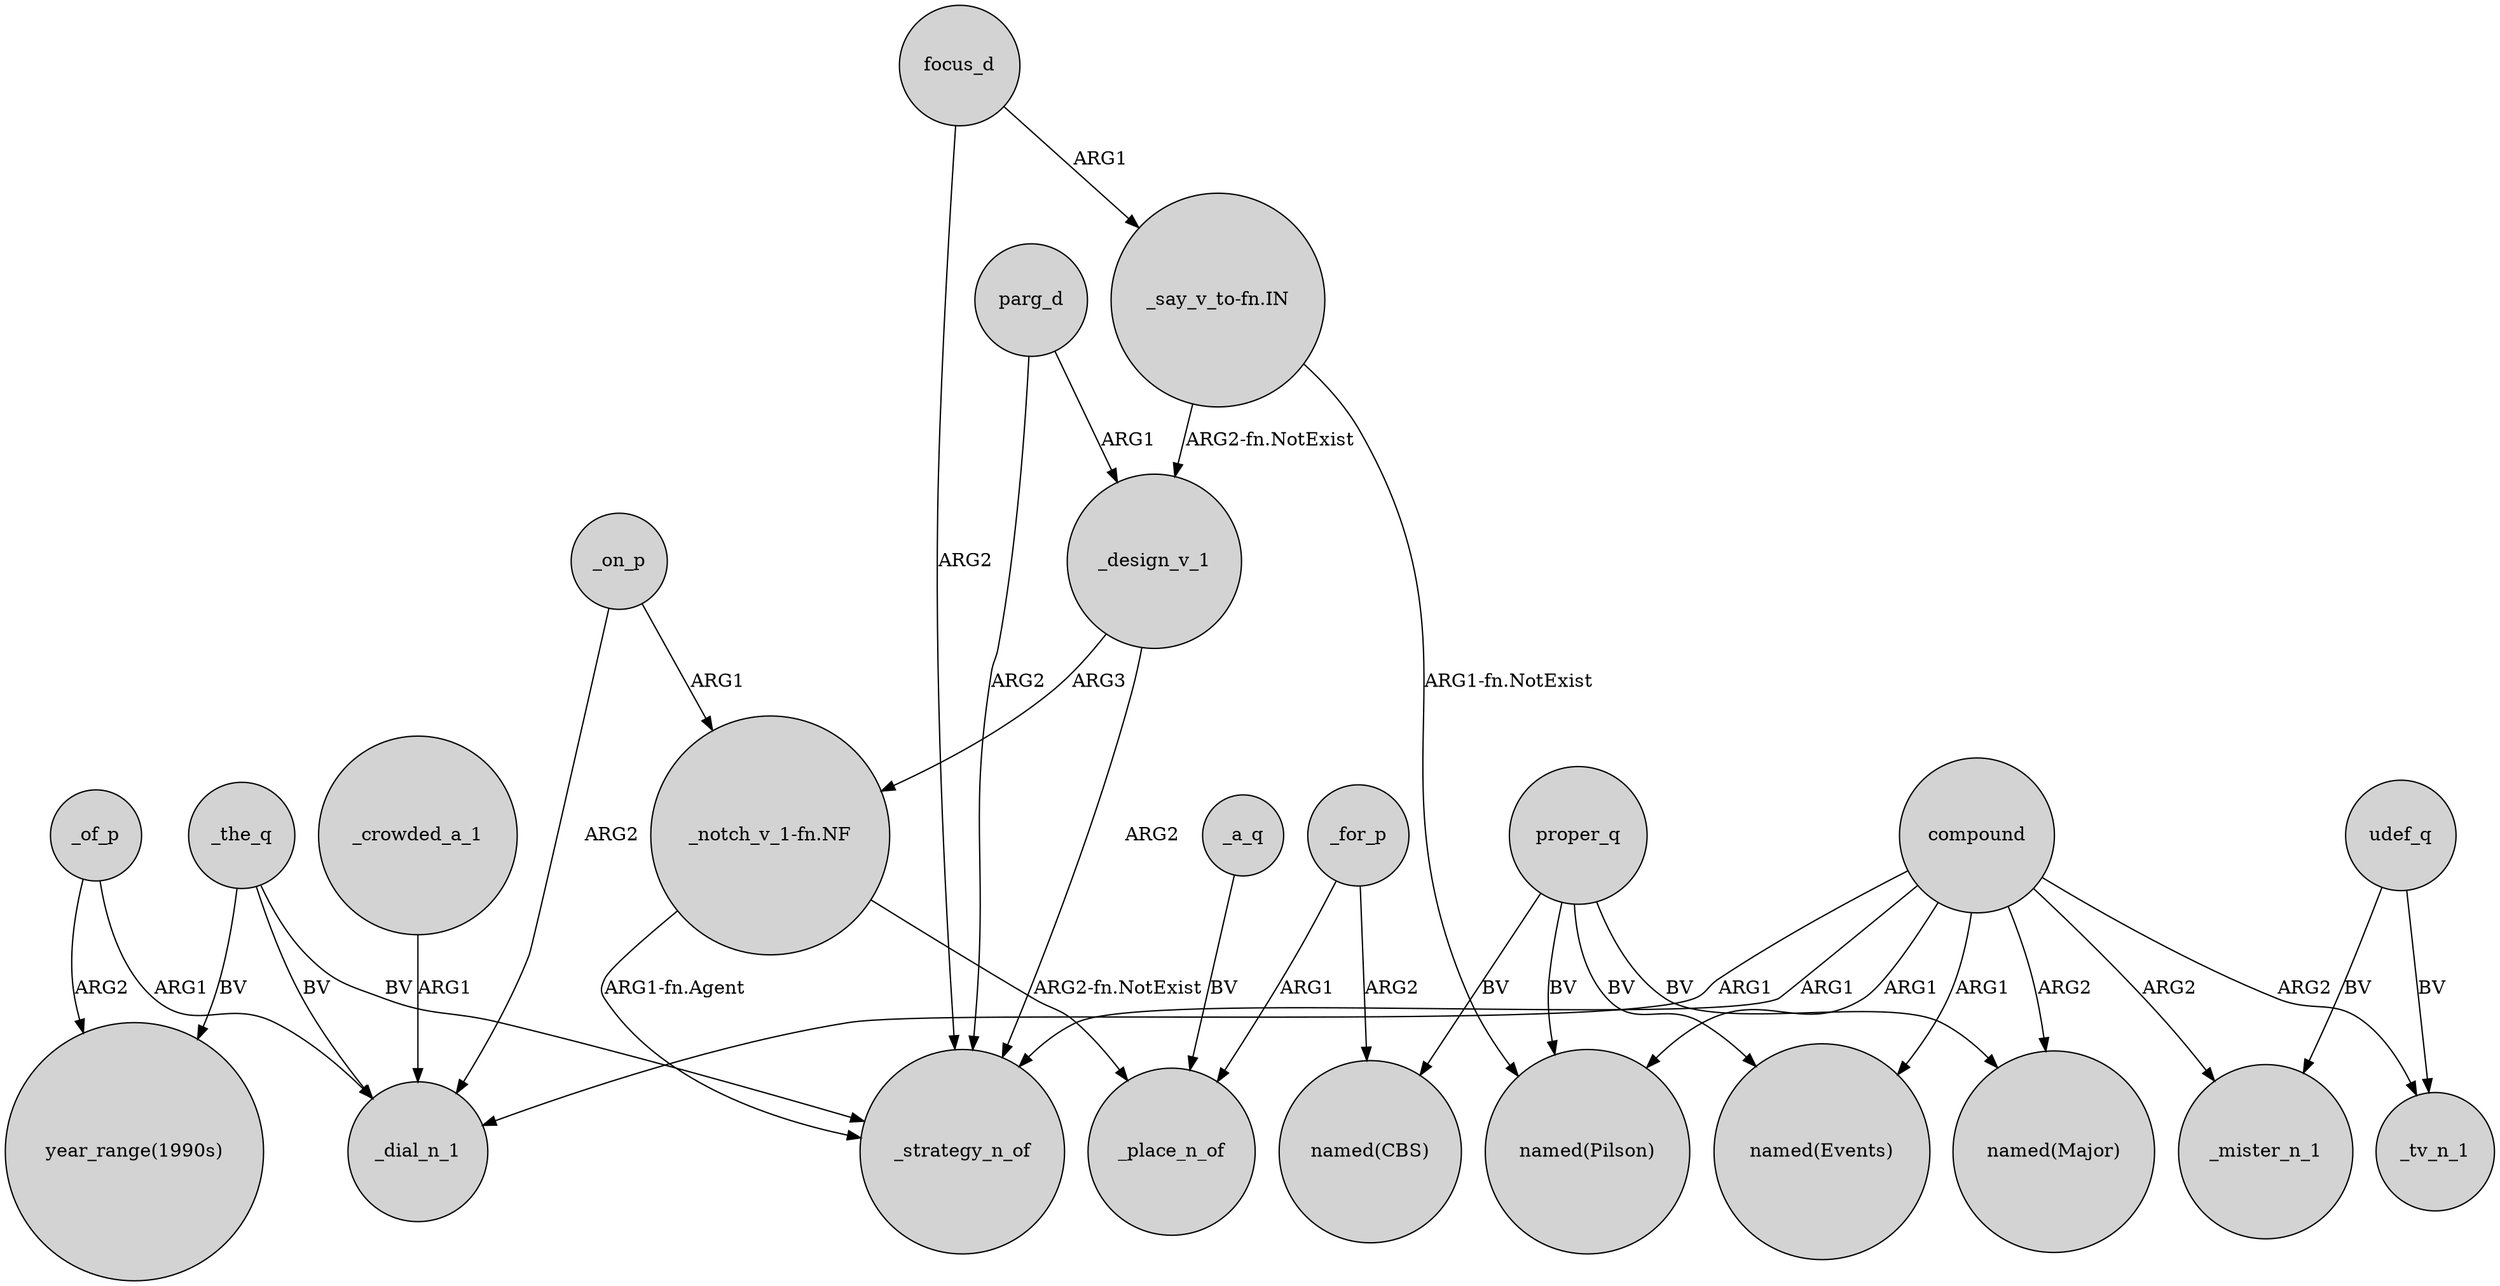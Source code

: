 digraph {
	node [shape=circle style=filled]
	_the_q -> "year_range(1990s)" [label=BV]
	_of_p -> _dial_n_1 [label=ARG1]
	parg_d -> _strategy_n_of [label=ARG2]
	_for_p -> "named(CBS)" [label=ARG2]
	_design_v_1 -> "_notch_v_1-fn.NF" [label=ARG3]
	proper_q -> "named(CBS)" [label=BV]
	_crowded_a_1 -> _dial_n_1 [label=ARG1]
	compound -> _tv_n_1 [label=ARG2]
	udef_q -> _tv_n_1 [label=BV]
	compound -> _mister_n_1 [label=ARG2]
	proper_q -> "named(Major)" [label=BV]
	compound -> _strategy_n_of [label=ARG1]
	_for_p -> _place_n_of [label=ARG1]
	udef_q -> _mister_n_1 [label=BV]
	_the_q -> _strategy_n_of [label=BV]
	_the_q -> _dial_n_1 [label=BV]
	focus_d -> _strategy_n_of [label=ARG2]
	focus_d -> "_say_v_to-fn.IN" [label=ARG1]
	compound -> "named(Events)" [label=ARG1]
	compound -> "named(Major)" [label=ARG2]
	compound -> "named(Pilson)" [label=ARG1]
	_on_p -> _dial_n_1 [label=ARG2]
	"_notch_v_1-fn.NF" -> _place_n_of [label="ARG2-fn.NotExist"]
	"_say_v_to-fn.IN" -> _design_v_1 [label="ARG2-fn.NotExist"]
	_on_p -> "_notch_v_1-fn.NF" [label=ARG1]
	parg_d -> _design_v_1 [label=ARG1]
	_a_q -> _place_n_of [label=BV]
	"_notch_v_1-fn.NF" -> _strategy_n_of [label="ARG1-fn.Agent"]
	proper_q -> "named(Pilson)" [label=BV]
	_of_p -> "year_range(1990s)" [label=ARG2]
	proper_q -> "named(Events)" [label=BV]
	compound -> _dial_n_1 [label=ARG1]
	"_say_v_to-fn.IN" -> "named(Pilson)" [label="ARG1-fn.NotExist"]
	_design_v_1 -> _strategy_n_of [label=ARG2]
}
